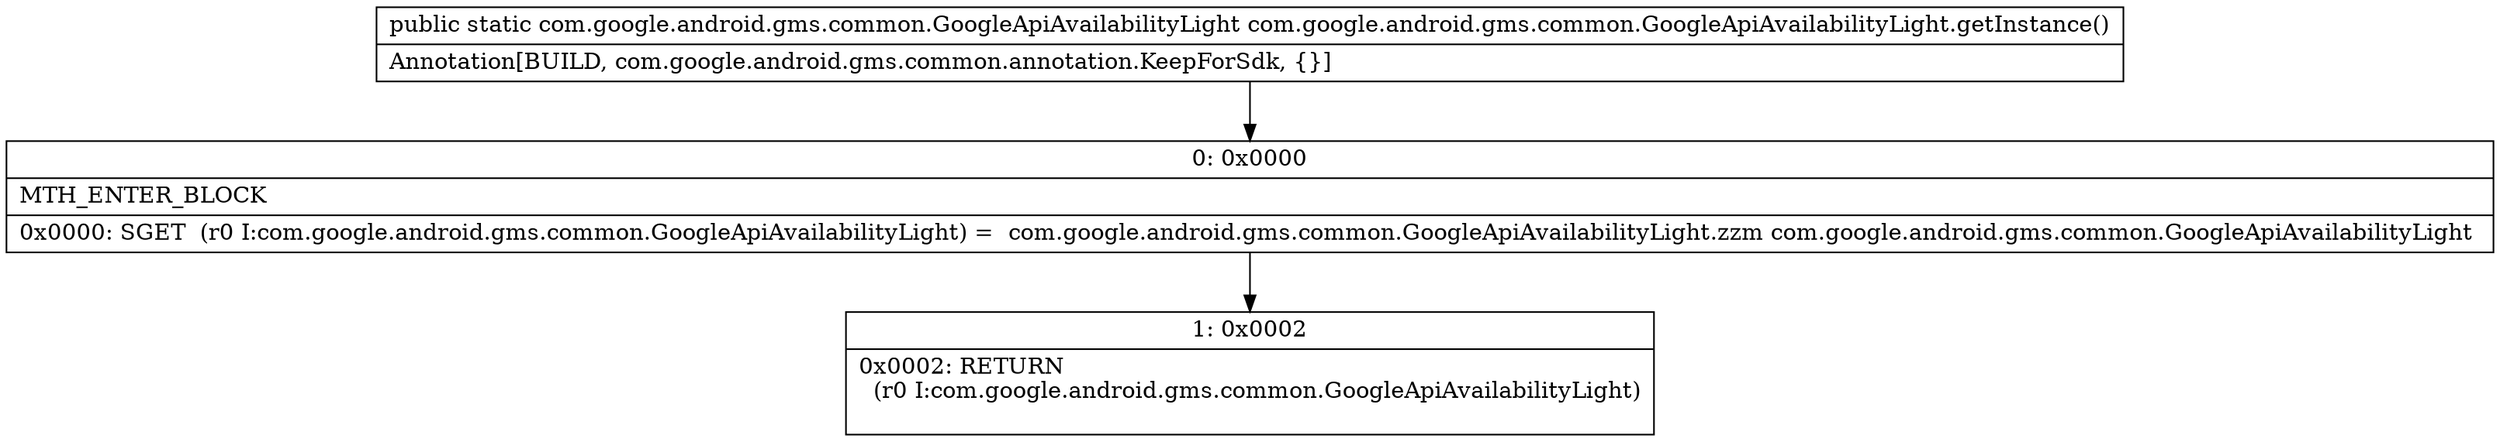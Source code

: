 digraph "CFG forcom.google.android.gms.common.GoogleApiAvailabilityLight.getInstance()Lcom\/google\/android\/gms\/common\/GoogleApiAvailabilityLight;" {
Node_0 [shape=record,label="{0\:\ 0x0000|MTH_ENTER_BLOCK\l|0x0000: SGET  (r0 I:com.google.android.gms.common.GoogleApiAvailabilityLight) =  com.google.android.gms.common.GoogleApiAvailabilityLight.zzm com.google.android.gms.common.GoogleApiAvailabilityLight \l}"];
Node_1 [shape=record,label="{1\:\ 0x0002|0x0002: RETURN  \l  (r0 I:com.google.android.gms.common.GoogleApiAvailabilityLight)\l \l}"];
MethodNode[shape=record,label="{public static com.google.android.gms.common.GoogleApiAvailabilityLight com.google.android.gms.common.GoogleApiAvailabilityLight.getInstance()  | Annotation[BUILD, com.google.android.gms.common.annotation.KeepForSdk, \{\}]\l}"];
MethodNode -> Node_0;
Node_0 -> Node_1;
}

